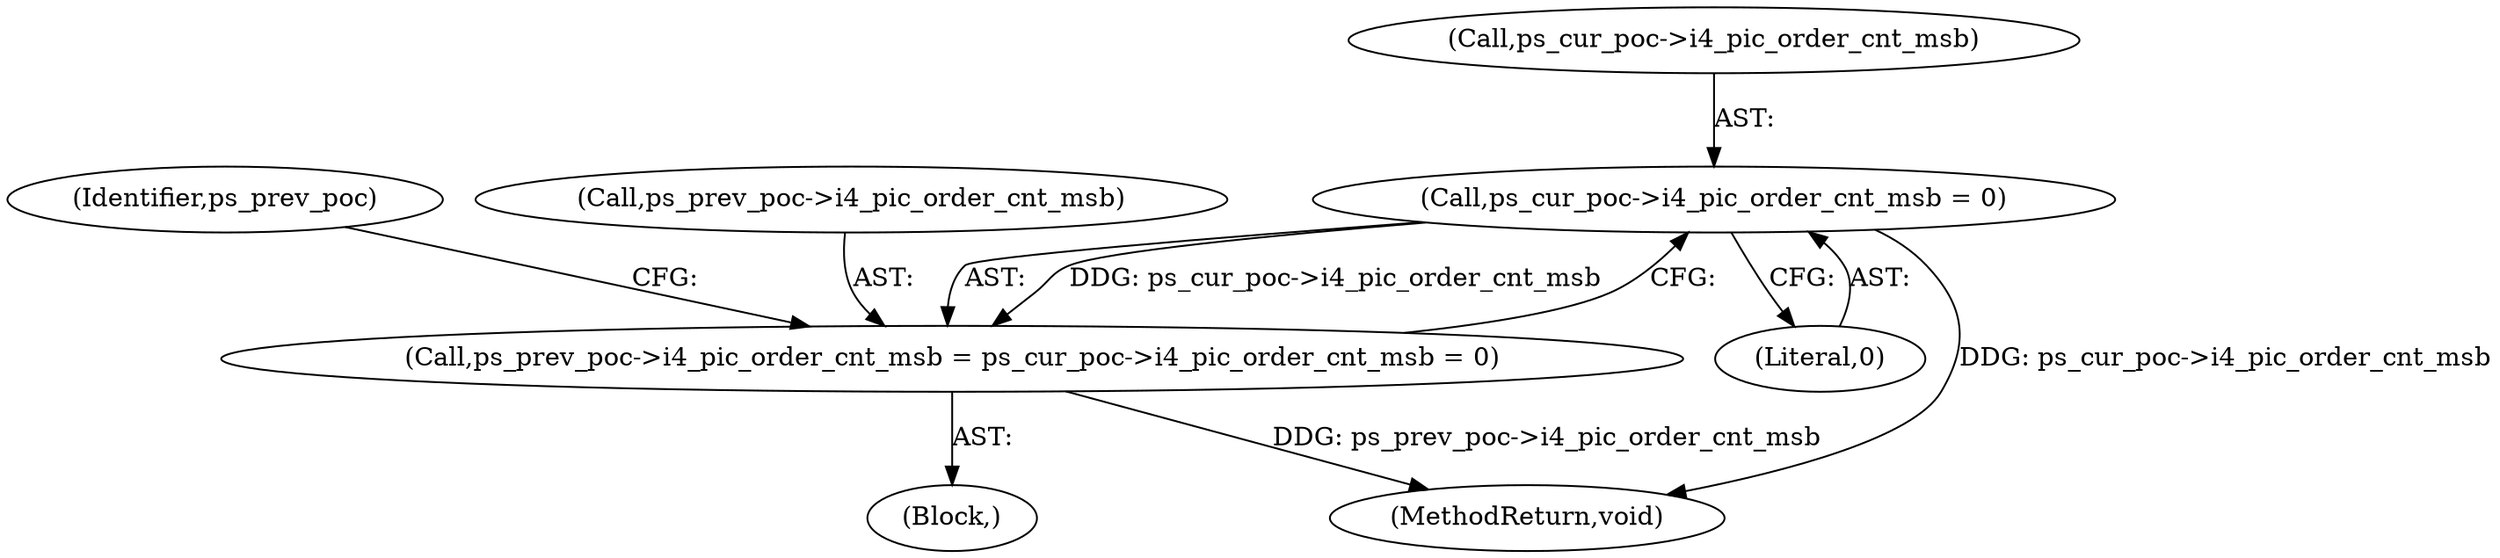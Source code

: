 digraph "0_Android_ecf6c7ce6d5a22d52160698aab44fc234c63291a@pointer" {
"1000522" [label="(Call,ps_cur_poc->i4_pic_order_cnt_msb = 0)"];
"1000518" [label="(Call,ps_prev_poc->i4_pic_order_cnt_msb = ps_cur_poc->i4_pic_order_cnt_msb = 0)"];
"1000526" [label="(Literal,0)"];
"1000529" [label="(Identifier,ps_prev_poc)"];
"1000522" [label="(Call,ps_cur_poc->i4_pic_order_cnt_msb = 0)"];
"1000121" [label="(Block,)"];
"1000523" [label="(Call,ps_cur_poc->i4_pic_order_cnt_msb)"];
"1000956" [label="(MethodReturn,void)"];
"1000519" [label="(Call,ps_prev_poc->i4_pic_order_cnt_msb)"];
"1000518" [label="(Call,ps_prev_poc->i4_pic_order_cnt_msb = ps_cur_poc->i4_pic_order_cnt_msb = 0)"];
"1000522" -> "1000518"  [label="AST: "];
"1000522" -> "1000526"  [label="CFG: "];
"1000523" -> "1000522"  [label="AST: "];
"1000526" -> "1000522"  [label="AST: "];
"1000518" -> "1000522"  [label="CFG: "];
"1000522" -> "1000956"  [label="DDG: ps_cur_poc->i4_pic_order_cnt_msb"];
"1000522" -> "1000518"  [label="DDG: ps_cur_poc->i4_pic_order_cnt_msb"];
"1000518" -> "1000121"  [label="AST: "];
"1000519" -> "1000518"  [label="AST: "];
"1000529" -> "1000518"  [label="CFG: "];
"1000518" -> "1000956"  [label="DDG: ps_prev_poc->i4_pic_order_cnt_msb"];
}
